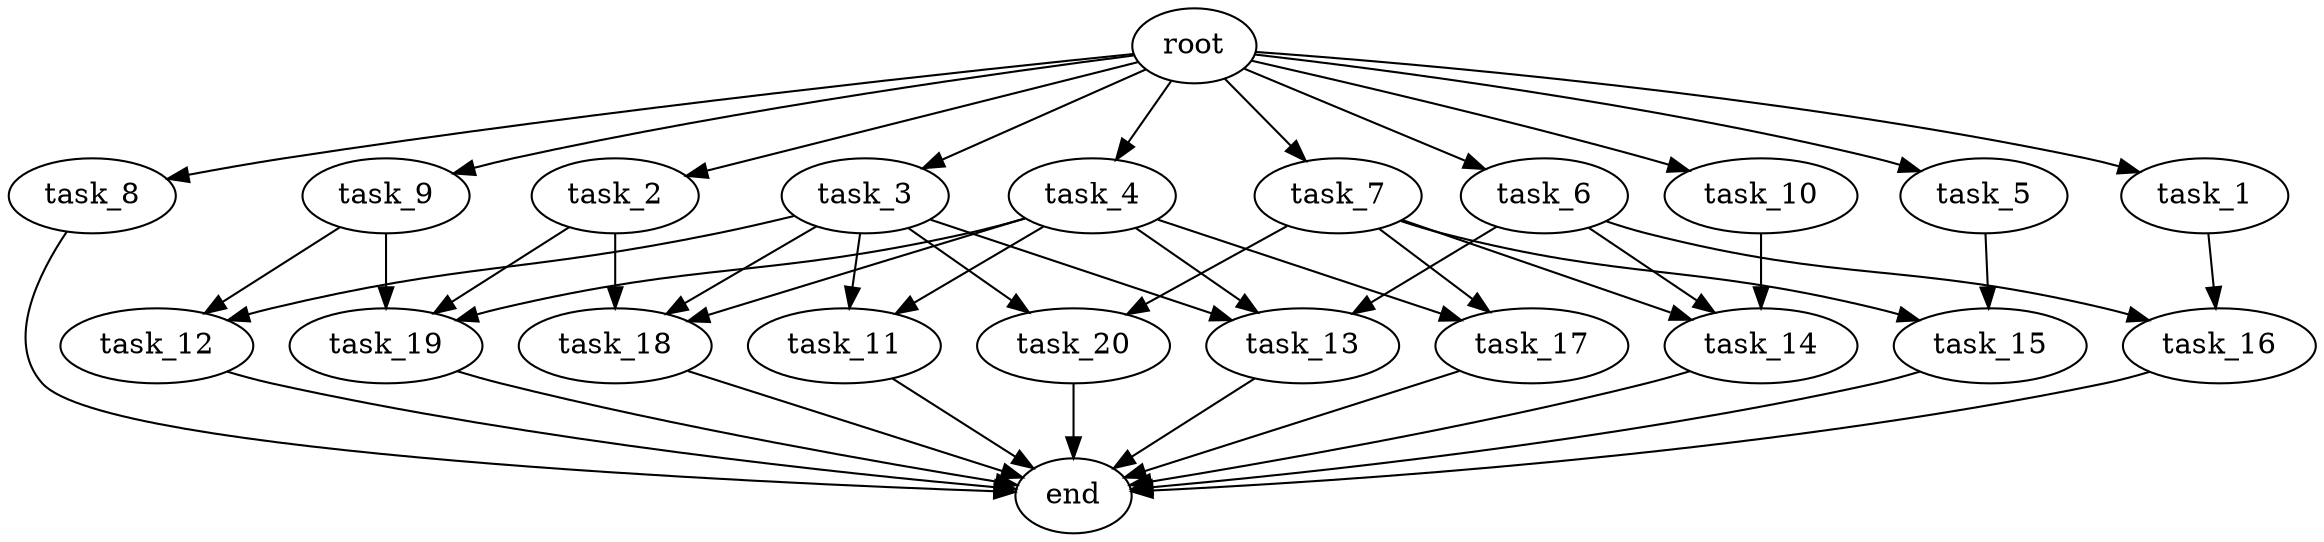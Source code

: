 digraph G {
  root [size="0.000000e+00"];
  task_1 [size="8.270071e+09"];
  task_2 [size="5.153291e+09"];
  task_3 [size="8.682910e+08"];
  task_4 [size="6.692889e+09"];
  task_5 [size="1.848627e+09"];
  task_6 [size="1.406978e+09"];
  task_7 [size="3.236693e+09"];
  task_8 [size="2.481223e+09"];
  task_9 [size="2.608592e+09"];
  task_10 [size="2.355977e+09"];
  task_11 [size="7.537813e+09"];
  task_12 [size="9.540394e+09"];
  task_13 [size="3.020156e+09"];
  task_14 [size="7.229102e+09"];
  task_15 [size="1.153459e+08"];
  task_16 [size="6.537180e+09"];
  task_17 [size="6.927993e+09"];
  task_18 [size="6.221812e+08"];
  task_19 [size="1.183130e+09"];
  task_20 [size="3.068757e+09"];
  end [size="0.000000e+00"];

  root -> task_1 [size="1.000000e-12"];
  root -> task_2 [size="1.000000e-12"];
  root -> task_3 [size="1.000000e-12"];
  root -> task_4 [size="1.000000e-12"];
  root -> task_5 [size="1.000000e-12"];
  root -> task_6 [size="1.000000e-12"];
  root -> task_7 [size="1.000000e-12"];
  root -> task_8 [size="1.000000e-12"];
  root -> task_9 [size="1.000000e-12"];
  root -> task_10 [size="1.000000e-12"];
  task_1 -> task_16 [size="3.268590e+08"];
  task_2 -> task_18 [size="2.073937e+07"];
  task_2 -> task_19 [size="3.943768e+07"];
  task_3 -> task_11 [size="3.768906e+08"];
  task_3 -> task_12 [size="4.770197e+08"];
  task_3 -> task_13 [size="1.006719e+08"];
  task_3 -> task_18 [size="2.073937e+07"];
  task_3 -> task_20 [size="1.534378e+08"];
  task_4 -> task_11 [size="3.768906e+08"];
  task_4 -> task_13 [size="1.006719e+08"];
  task_4 -> task_17 [size="3.463997e+08"];
  task_4 -> task_18 [size="2.073937e+07"];
  task_4 -> task_19 [size="3.943768e+07"];
  task_5 -> task_15 [size="5.767295e+06"];
  task_6 -> task_13 [size="1.006719e+08"];
  task_6 -> task_14 [size="2.409701e+08"];
  task_6 -> task_16 [size="3.268590e+08"];
  task_7 -> task_14 [size="2.409701e+08"];
  task_7 -> task_15 [size="5.767295e+06"];
  task_7 -> task_17 [size="3.463997e+08"];
  task_7 -> task_20 [size="1.534378e+08"];
  task_8 -> end [size="1.000000e-12"];
  task_9 -> task_12 [size="4.770197e+08"];
  task_9 -> task_19 [size="3.943768e+07"];
  task_10 -> task_14 [size="2.409701e+08"];
  task_11 -> end [size="1.000000e-12"];
  task_12 -> end [size="1.000000e-12"];
  task_13 -> end [size="1.000000e-12"];
  task_14 -> end [size="1.000000e-12"];
  task_15 -> end [size="1.000000e-12"];
  task_16 -> end [size="1.000000e-12"];
  task_17 -> end [size="1.000000e-12"];
  task_18 -> end [size="1.000000e-12"];
  task_19 -> end [size="1.000000e-12"];
  task_20 -> end [size="1.000000e-12"];
}
